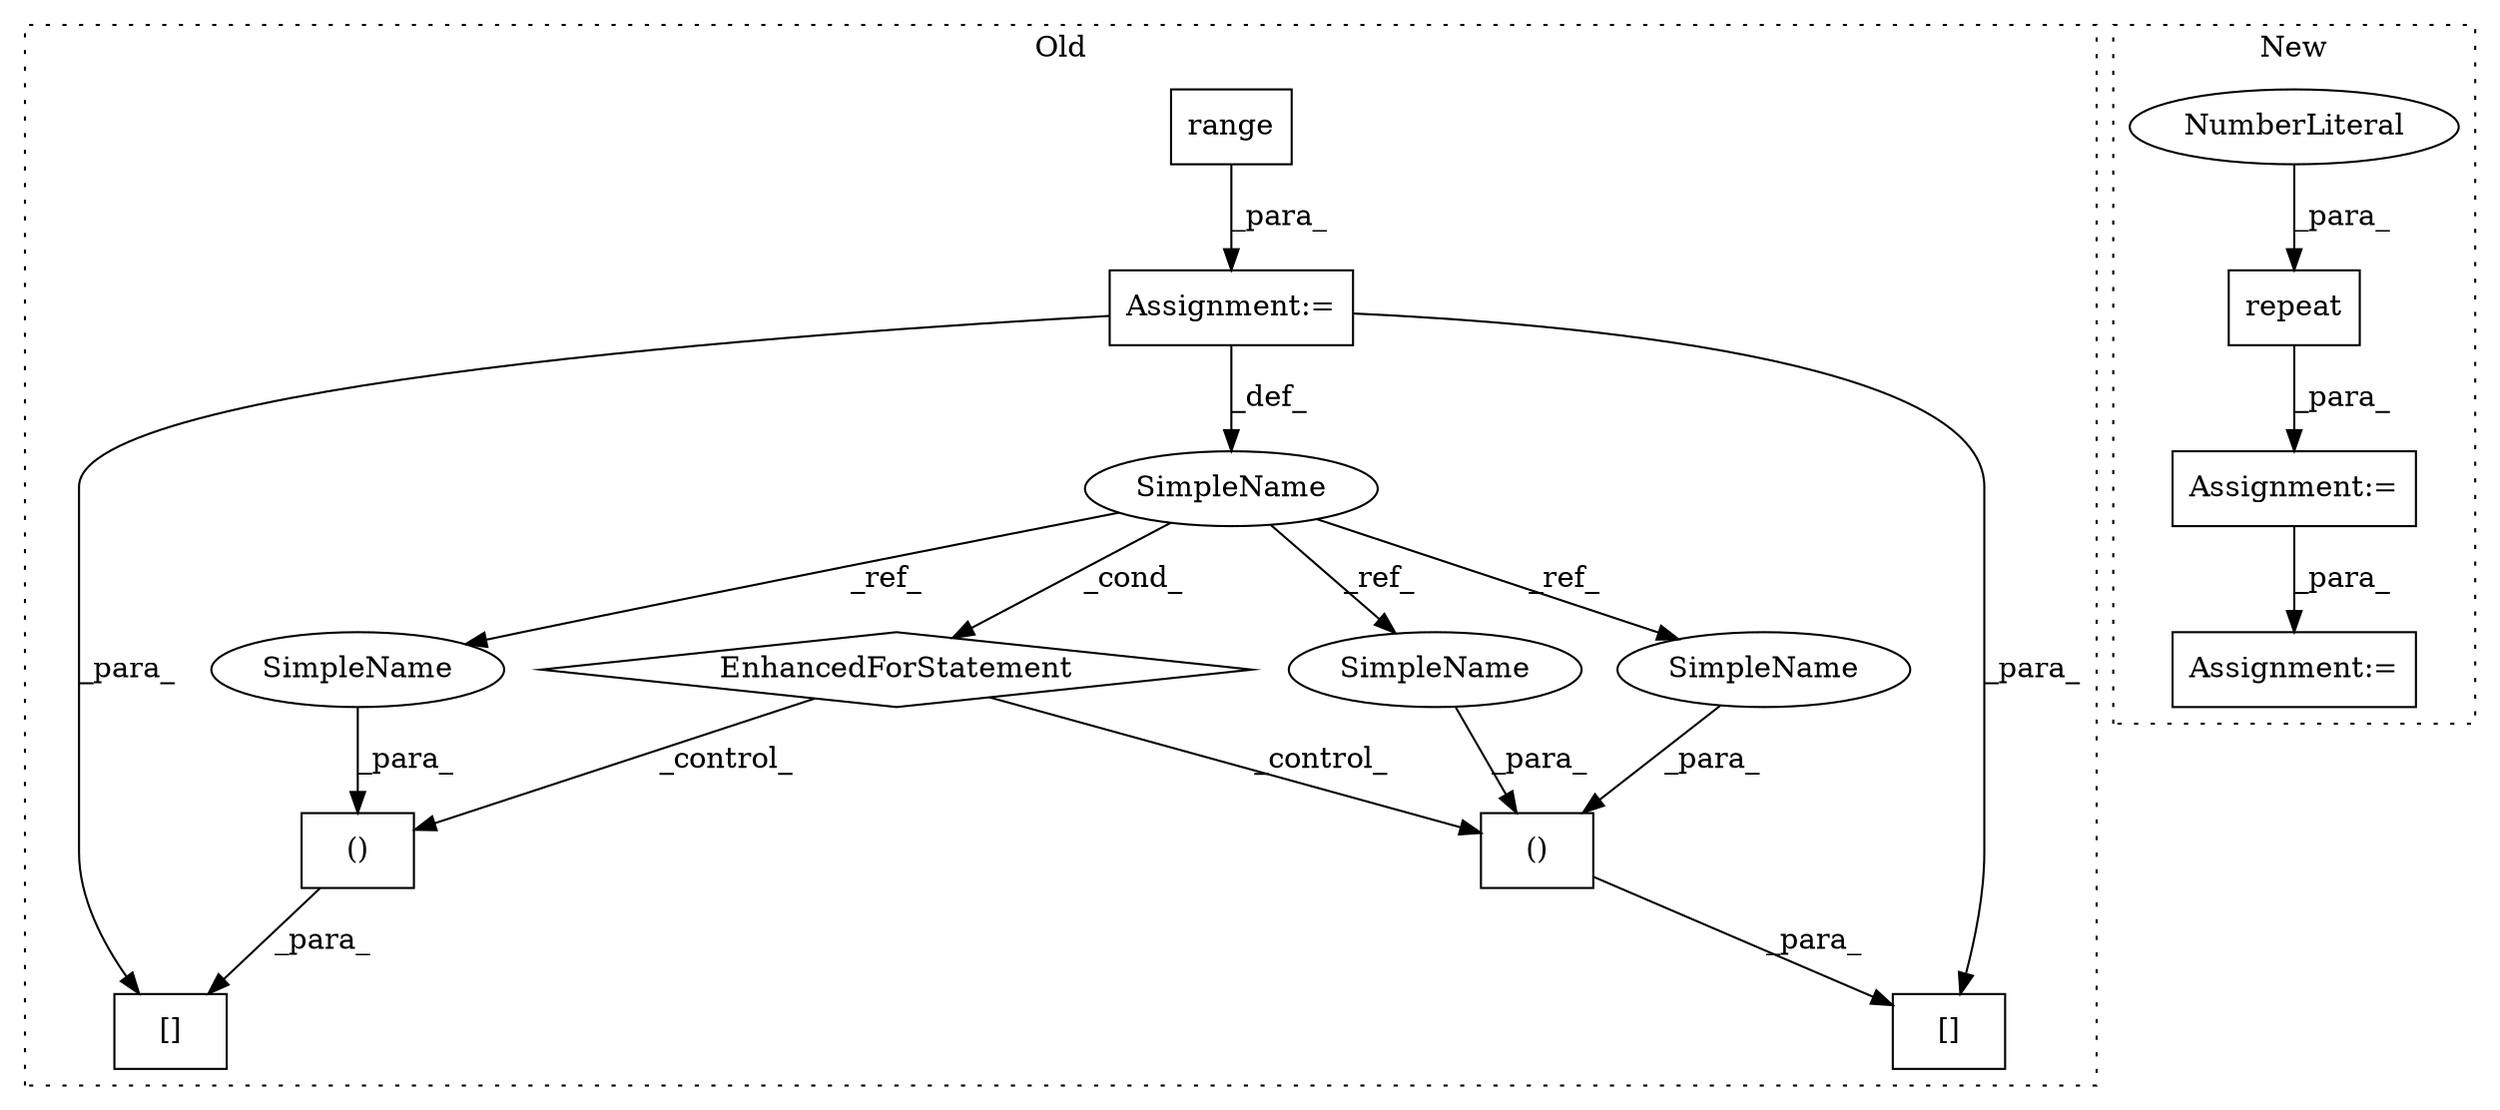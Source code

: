 digraph G {
subgraph cluster0 {
1 [label="range" a="32" s="8934,8956" l="6,1" shape="box"];
3 [label="Assignment:=" a="7" s="8873,8957" l="53,2" shape="box"];
6 [label="()" a="106" s="9200" l="15" shape="box"];
7 [label="EnhancedForStatement" a="70" s="8873,8957" l="53,2" shape="diamond"];
8 [label="SimpleName" a="42" s="8930" l="1" shape="ellipse"];
9 [label="[]" a="2" s="9183,9215" l="17,2" shape="box"];
10 [label="()" a="106" s="9120" l="15" shape="box"];
11 [label="[]" a="2" s="9103,9135" l="17,2" shape="box"];
13 [label="SimpleName" a="42" s="9134" l="1" shape="ellipse"];
14 [label="SimpleName" a="42" s="9120" l="1" shape="ellipse"];
15 [label="SimpleName" a="42" s="9200" l="1" shape="ellipse"];
label = "Old";
style="dotted";
}
subgraph cluster1 {
2 [label="repeat" a="32" s="9248,9343" l="7,1" shape="box"];
4 [label="Assignment:=" a="7" s="9356" l="2" shape="box"];
5 [label="NumberLiteral" a="34" s="9342" l="1" shape="ellipse"];
12 [label="Assignment:=" a="7" s="9472" l="2" shape="box"];
label = "New";
style="dotted";
}
1 -> 3 [label="_para_"];
2 -> 4 [label="_para_"];
3 -> 8 [label="_def_"];
3 -> 9 [label="_para_"];
3 -> 11 [label="_para_"];
4 -> 12 [label="_para_"];
5 -> 2 [label="_para_"];
6 -> 9 [label="_para_"];
7 -> 6 [label="_control_"];
7 -> 10 [label="_control_"];
8 -> 15 [label="_ref_"];
8 -> 13 [label="_ref_"];
8 -> 7 [label="_cond_"];
8 -> 14 [label="_ref_"];
10 -> 11 [label="_para_"];
13 -> 10 [label="_para_"];
14 -> 10 [label="_para_"];
15 -> 6 [label="_para_"];
}